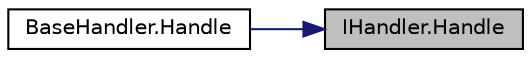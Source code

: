 digraph "IHandler.Handle"
{
 // INTERACTIVE_SVG=YES
 // LATEX_PDF_SIZE
  edge [fontname="Helvetica",fontsize="10",labelfontname="Helvetica",labelfontsize="10"];
  node [fontname="Helvetica",fontsize="10",shape=record];
  rankdir="RL";
  Node1 [label="IHandler.Handle",height=0.2,width=0.4,color="black", fillcolor="grey75", style="filled", fontcolor="black",tooltip="Procesa el mensaje o la pasa al siguiente \"handler\" si existe."];
  Node1 -> Node2 [dir="back",color="midnightblue",fontsize="10",style="solid",fontname="Helvetica"];
  Node2 [label="BaseHandler.Handle",height=0.2,width=0.4,color="black", fillcolor="white", style="filled",URL="$classBaseHandler.html#ad04bd3828a1129f6f12f44499860215e",tooltip="Procesa el mensaje o lo pasa al siguiente \"handler\" si existe."];
}
